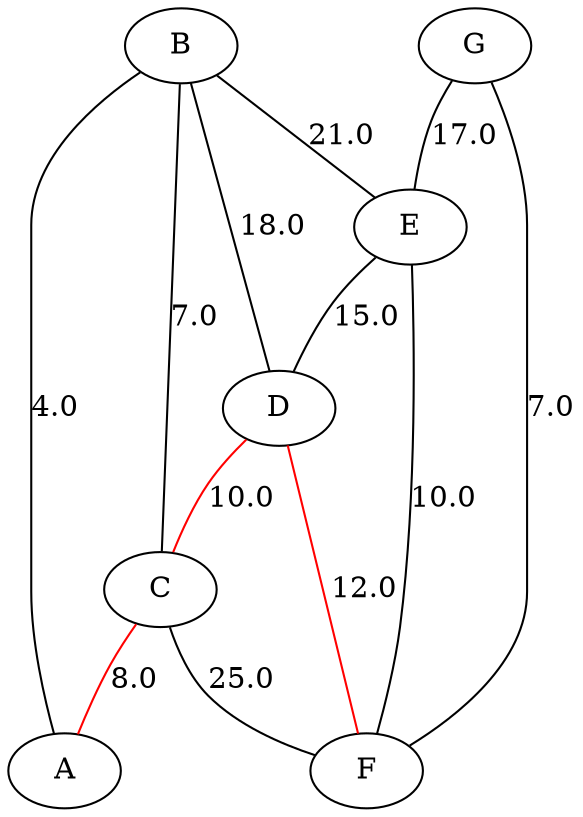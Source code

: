 graph G {
A;
B;
C;
D;
E;
F;
G;
B--A [label=4.0];
C--A [label=8.0color=red];
C--B [label=7.0];
B--D [label=18.0];
D--C [label=10.0color=red];
C--F [label=25.0];
B--E [label=21.0];
E--F [label=10.0];
D--F [label=12.0color=red];
E--D [label=15.0];
G--E [label=17.0];
G--F [label=7.0];
}
